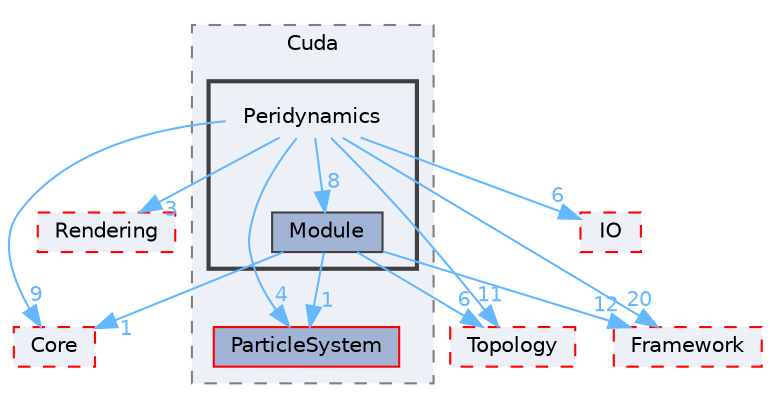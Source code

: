 digraph "E:/Peridyno/peridyno/src/Dynamics/Cuda/Peridynamics"
{
 // LATEX_PDF_SIZE
  bgcolor="transparent";
  edge [fontname=Helvetica,fontsize=10,labelfontname=Helvetica,labelfontsize=10];
  node [fontname=Helvetica,fontsize=10,shape=box,height=0.2,width=0.4];
  compound=true
  subgraph clusterdir_fcf8d9b41703035e4148e841d5c3507a {
    graph [ bgcolor="#edf0f7", pencolor="grey50", label="Cuda", fontname=Helvetica,fontsize=10 style="filled,dashed", URL="dir_fcf8d9b41703035e4148e841d5c3507a.html",tooltip=""]
  dir_65fb2e8a253d28dcb68ae0b7ae7bc9d9 [label="ParticleSystem", fillcolor="#a2b4d6", color="red", style="filled", URL="dir_65fb2e8a253d28dcb68ae0b7ae7bc9d9.html",tooltip=""];
  subgraph clusterdir_5d01a63832621f707ea04991ac11b7fd {
    graph [ bgcolor="#edf0f7", pencolor="grey25", label="", fontname=Helvetica,fontsize=10 style="filled,bold", URL="dir_5d01a63832621f707ea04991ac11b7fd.html",tooltip=""]
    dir_5d01a63832621f707ea04991ac11b7fd [shape=plaintext, label="Peridynamics"];
  dir_f92d949a7cccff88cd1eeb83589f8061 [label="Module", fillcolor="#a2b4d6", color="grey25", style="filled", URL="dir_f92d949a7cccff88cd1eeb83589f8061.html",tooltip=""];
  }
  }
  dir_0a5d901ffa28d51286754f85d80379d0 [label="Rendering", fillcolor="#edf0f7", color="red", style="filled,dashed", URL="dir_0a5d901ffa28d51286754f85d80379d0.html",tooltip=""];
  dir_3e9476288c0c22cbcea08ca5b8b8c190 [label="Core", fillcolor="#edf0f7", color="red", style="filled,dashed", URL="dir_3e9476288c0c22cbcea08ca5b8b8c190.html",tooltip=""];
  dir_c2c045169feb12a9231cac4869e44751 [label="Framework", fillcolor="#edf0f7", color="red", style="filled,dashed", URL="dir_c2c045169feb12a9231cac4869e44751.html",tooltip=""];
  dir_cd3c1637d5000b6cab1d48c02b7c8cab [label="IO", fillcolor="#edf0f7", color="red", style="filled,dashed", URL="dir_cd3c1637d5000b6cab1d48c02b7c8cab.html",tooltip=""];
  dir_d79986e58178c8ff2b3bf391fc431f24 [label="Topology", fillcolor="#edf0f7", color="red", style="filled,dashed", URL="dir_d79986e58178c8ff2b3bf391fc431f24.html",tooltip=""];
  dir_5d01a63832621f707ea04991ac11b7fd->dir_0a5d901ffa28d51286754f85d80379d0 [headlabel="3", labeldistance=1.5 headhref="dir_000058_000065.html" href="dir_000058_000065.html" color="steelblue1" fontcolor="steelblue1"];
  dir_5d01a63832621f707ea04991ac11b7fd->dir_3e9476288c0c22cbcea08ca5b8b8c190 [headlabel="9", labeldistance=1.5 headhref="dir_000058_000012.html" href="dir_000058_000012.html" color="steelblue1" fontcolor="steelblue1"];
  dir_5d01a63832621f707ea04991ac11b7fd->dir_65fb2e8a253d28dcb68ae0b7ae7bc9d9 [headlabel="4", labeldistance=1.5 headhref="dir_000058_000056.html" href="dir_000058_000056.html" color="steelblue1" fontcolor="steelblue1"];
  dir_5d01a63832621f707ea04991ac11b7fd->dir_c2c045169feb12a9231cac4869e44751 [headlabel="20", labeldistance=1.5 headhref="dir_000058_000022.html" href="dir_000058_000022.html" color="steelblue1" fontcolor="steelblue1"];
  dir_5d01a63832621f707ea04991ac11b7fd->dir_cd3c1637d5000b6cab1d48c02b7c8cab [headlabel="6", labeldistance=1.5 headhref="dir_000058_000032.html" href="dir_000058_000032.html" color="steelblue1" fontcolor="steelblue1"];
  dir_5d01a63832621f707ea04991ac11b7fd->dir_d79986e58178c8ff2b3bf391fc431f24 [headlabel="11", labeldistance=1.5 headhref="dir_000058_000074.html" href="dir_000058_000074.html" color="steelblue1" fontcolor="steelblue1"];
  dir_5d01a63832621f707ea04991ac11b7fd->dir_f92d949a7cccff88cd1eeb83589f8061 [headlabel="8", labeldistance=1.5 headhref="dir_000058_000040.html" href="dir_000058_000040.html" color="steelblue1" fontcolor="steelblue1"];
  dir_f92d949a7cccff88cd1eeb83589f8061->dir_3e9476288c0c22cbcea08ca5b8b8c190 [headlabel="1", labeldistance=1.5 headhref="dir_000040_000012.html" href="dir_000040_000012.html" color="steelblue1" fontcolor="steelblue1"];
  dir_f92d949a7cccff88cd1eeb83589f8061->dir_65fb2e8a253d28dcb68ae0b7ae7bc9d9 [headlabel="1", labeldistance=1.5 headhref="dir_000040_000056.html" href="dir_000040_000056.html" color="steelblue1" fontcolor="steelblue1"];
  dir_f92d949a7cccff88cd1eeb83589f8061->dir_c2c045169feb12a9231cac4869e44751 [headlabel="12", labeldistance=1.5 headhref="dir_000040_000022.html" href="dir_000040_000022.html" color="steelblue1" fontcolor="steelblue1"];
  dir_f92d949a7cccff88cd1eeb83589f8061->dir_d79986e58178c8ff2b3bf391fc431f24 [headlabel="6", labeldistance=1.5 headhref="dir_000040_000074.html" href="dir_000040_000074.html" color="steelblue1" fontcolor="steelblue1"];
}
